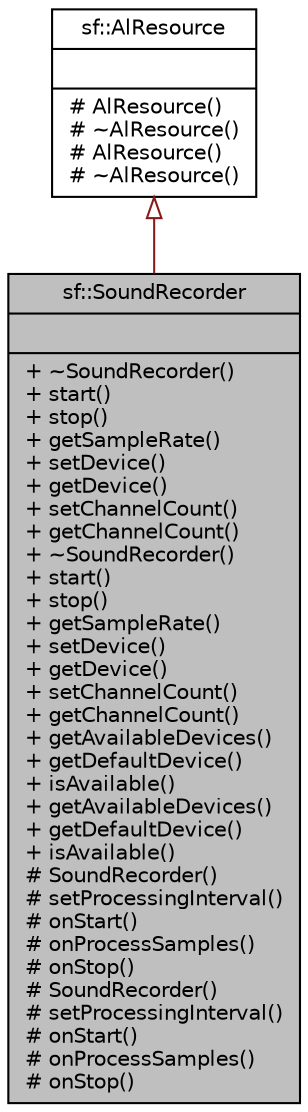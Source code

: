 digraph "sf::SoundRecorder"
{
 // LATEX_PDF_SIZE
  edge [fontname="Helvetica",fontsize="10",labelfontname="Helvetica",labelfontsize="10"];
  node [fontname="Helvetica",fontsize="10",shape=record];
  Node1 [label="{sf::SoundRecorder\n||+ ~SoundRecorder()\l+ start()\l+ stop()\l+ getSampleRate()\l+ setDevice()\l+ getDevice()\l+ setChannelCount()\l+ getChannelCount()\l+ ~SoundRecorder()\l+ start()\l+ stop()\l+ getSampleRate()\l+ setDevice()\l+ getDevice()\l+ setChannelCount()\l+ getChannelCount()\l+ getAvailableDevices()\l+ getDefaultDevice()\l+ isAvailable()\l+ getAvailableDevices()\l+ getDefaultDevice()\l+ isAvailable()\l# SoundRecorder()\l# setProcessingInterval()\l# onStart()\l# onProcessSamples()\l# onStop()\l# SoundRecorder()\l# setProcessingInterval()\l# onStart()\l# onProcessSamples()\l# onStop()\l}",height=0.2,width=0.4,color="black", fillcolor="grey75", style="filled", fontcolor="black",tooltip="Abstract base class for capturing sound data."];
  Node2 -> Node1 [dir="back",color="firebrick4",fontsize="10",style="solid",arrowtail="onormal",fontname="Helvetica"];
  Node2 [label="{sf::AlResource\n||# AlResource()\l# ~AlResource()\l# AlResource()\l# ~AlResource()\l}",height=0.2,width=0.4,color="black", fillcolor="white", style="filled",URL="$classsf_1_1AlResource.html",tooltip="Base class for classes that require an OpenAL context."];
}
